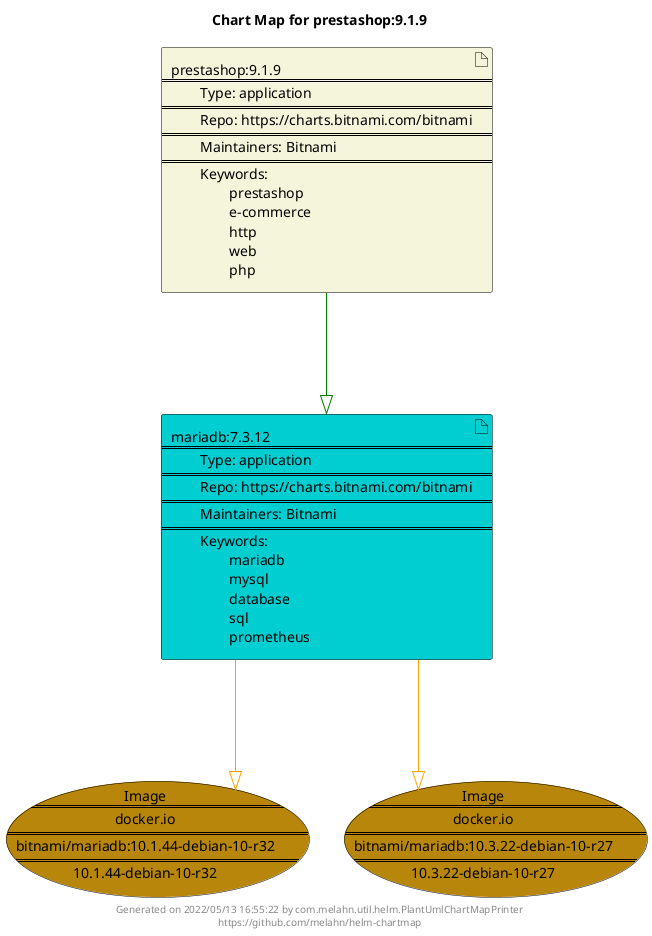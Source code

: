@startuml
skinparam linetype ortho
skinparam backgroundColor white
skinparam usecaseBorderColor black
skinparam usecaseArrowColor LightSlateGray
skinparam artifactBorderColor black
skinparam artifactArrowColor LightSlateGray

title Chart Map for prestashop:9.1.9

'There are 2 referenced Helm Charts
artifact "mariadb:7.3.12\n====\n\tType: application\n====\n\tRepo: https://charts.bitnami.com/bitnami\n====\n\tMaintainers: Bitnami\n====\n\tKeywords: \n\t\tmariadb\n\t\tmysql\n\t\tdatabase\n\t\tsql\n\t\tprometheus" as mariadb_7_3_12 #DarkTurquoise
artifact "prestashop:9.1.9\n====\n\tType: application\n====\n\tRepo: https://charts.bitnami.com/bitnami\n====\n\tMaintainers: Bitnami\n====\n\tKeywords: \n\t\tprestashop\n\t\te-commerce\n\t\thttp\n\t\tweb\n\t\tphp" as prestashop_9_1_9 #Beige

'There are 2 referenced Docker Images
usecase "Image\n====\ndocker.io\n====\nbitnami/mariadb:10.1.44-debian-10-r32\n====\n10.1.44-debian-10-r32" as docker_io_bitnami_mariadb_10_1_44_debian_10_r32 #DarkGoldenRod
usecase "Image\n====\ndocker.io\n====\nbitnami/mariadb:10.3.22-debian-10-r27\n====\n10.3.22-debian-10-r27" as docker_io_bitnami_mariadb_10_3_22_debian_10_r27 #DarkGoldenRod

'Chart Dependencies
prestashop_9_1_9--[#green]-|>mariadb_7_3_12
mariadb_7_3_12--[#orange]-|>docker_io_bitnami_mariadb_10_1_44_debian_10_r32
mariadb_7_3_12--[#orange]-|>docker_io_bitnami_mariadb_10_3_22_debian_10_r27

center footer Generated on 2022/05/13 16:55:22 by com.melahn.util.helm.PlantUmlChartMapPrinter\nhttps://github.com/melahn/helm-chartmap
@enduml

